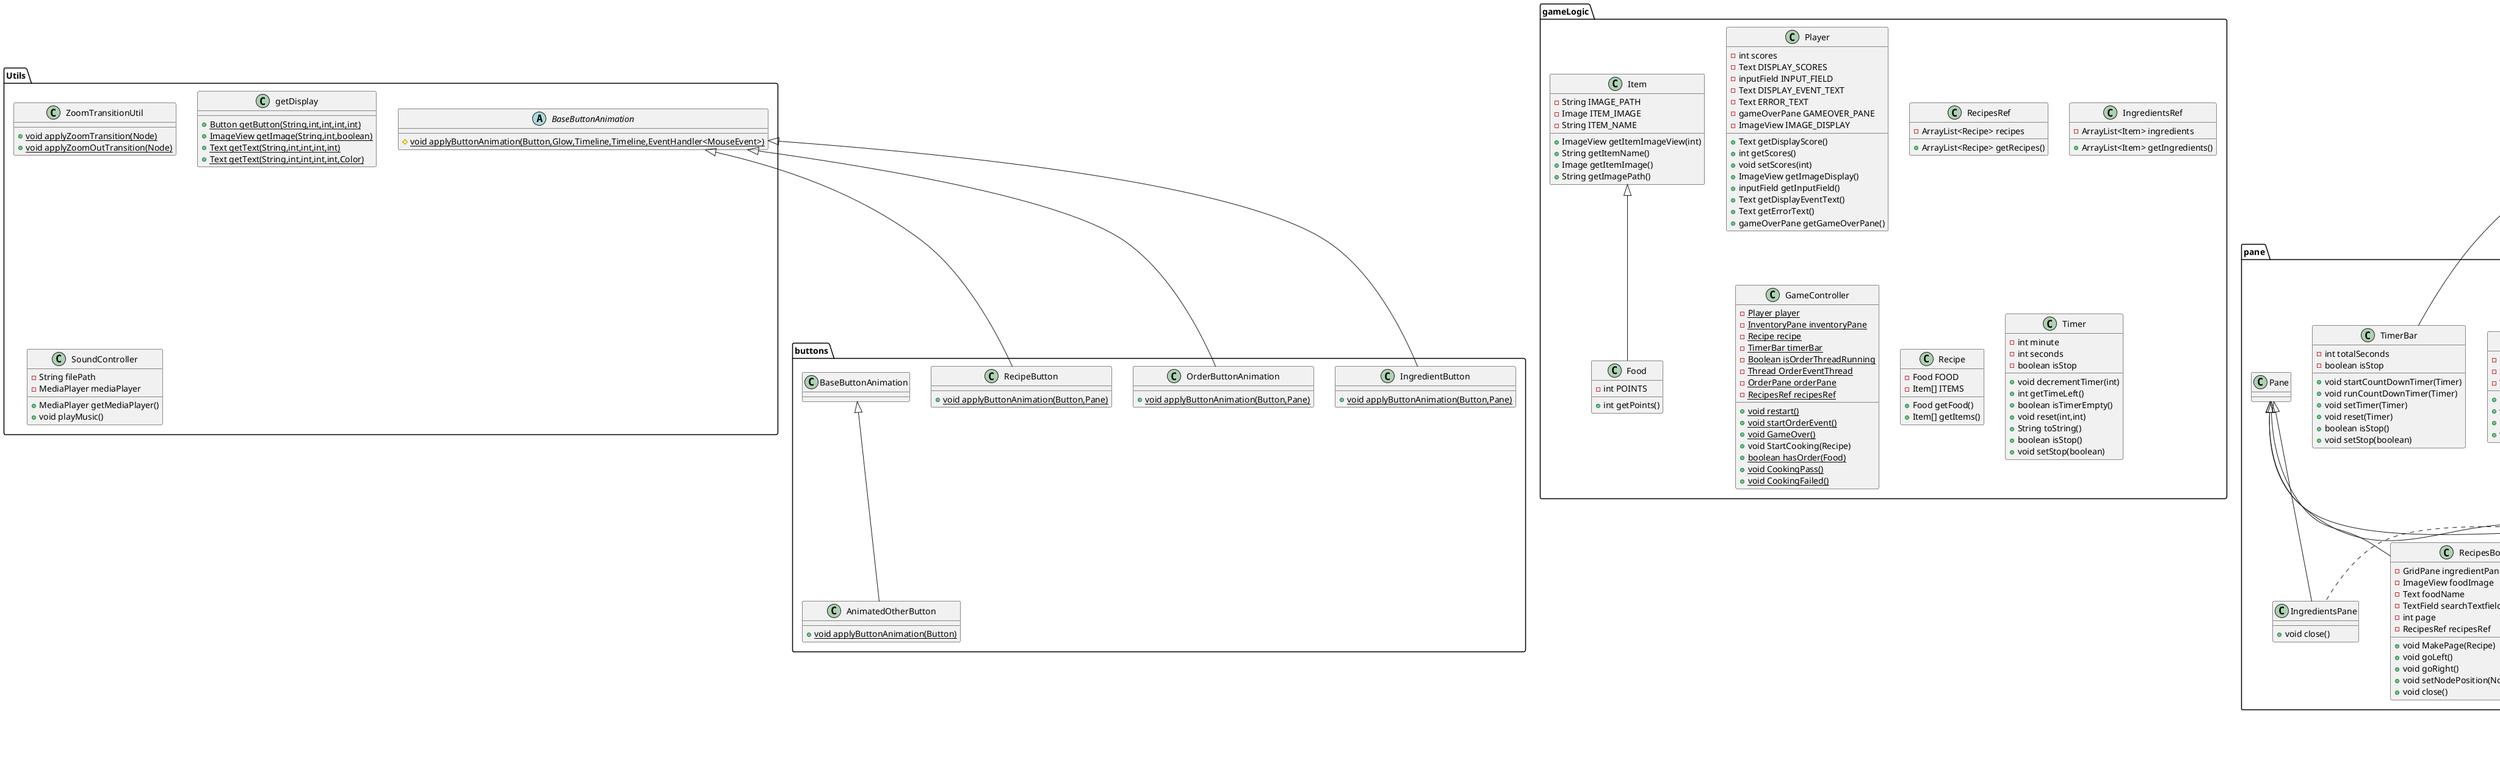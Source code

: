 @startuml
class pane.OrderPane {
- VBox ORDER_VBOX
+ void countdown(int,Text,Pane)
+ void setText(String,Text)
+ void orderGone(Pane)
+ void OrderIn(Food,int)
+ void addNoOrderPic()
+ void close()
}
class pane.InventoryPane {
- Item[] items
- int itemAmount
- int nextBlankSlot
- Player PLAYER
+ int getNextBlankSlot()
+ void Itemin(Item)
+ void ItemOut(String)
+ void ItemOut(int)
+ Item[] getItems()
}
class Utils.ZoomTransitionUtil {
+ {static} void applyZoomTransition(Node)
+ {static} void applyZoomOutTransition(Node)
}
class pane.GamePage {
- {static} Pane root
- {static} inputField inputField
- {static} IngredientsPane ingredientsPane
- {static} OrderPane orderPane
- {static} RecipesBookPane recipesBookPane
- {static} TimerBar timerBarPane
- {static} InventoryPane inventoryPane
- {static} PinningPane pinningPane
- {static} PlayerIdleAnimation playerIdleAnimation
+ {static} Parent getRoot()
+ {static} inputField getInputField()
+ {static} IngredientsPane getIngredientsPane()
+ {static} OrderPane getOrderPane()
+ {static} RecipesBookPane getRecipesBookPane()
+ {static} PinningPane getPinningPane()
+ {static} PlayerIdleAnimation getPlayerAnimation()
+ void setPos(double,double,Node)
+ void centerText(Node,double)
}
class Animation.PlayerIdleAnimation {
- ImageView playerImageView
- Image playerImage1
- Image playerImage2
- Image happyImage1
- Image happyImage2
- Image sadImage1
- Image sadImage2
- Timeline idleAnimationTimeline
- Timeline happyAnimationTimeline
- Timeline sadAnimationTimeline
+ ImageView getPlayerImageView()
+ void playAnimation()
+ void playHappyAnimation()
+ void playSadAnimation()
}
class Utils.getDisplay {
+ {static} Button getButton(String,int,int,int,int)
+ {static} ImageView getImage(String,int,boolean)
+ {static} Text getText(String,int,int,int,int)
+ {static} Text getText(String,int,int,int,int,Color)
}
class pane.IngredientsPane {
+ void close()
}
class Animation.CookingFinishAnimation {
- ImageView imageView
- double initialX
- double initialY
+ void playAnimation()
}
class gameLogic.Player {
- int scores
- Text DISPLAY_SCORES
- inputField INPUT_FIELD
- Text DISPLAY_EVENT_TEXT
- Text ERROR_TEXT
- gameOverPane GAMEOVER_PANE
- ImageView IMAGE_DISPLAY
+ Text getDisplayScore()
+ int getScores()
+ void setScores(int)
+ ImageView getImageDisplay()
+ inputField getInputField()
+ Text getDisplayEventText()
+ Text getErrorText()
+ gameOverPane getGameOverPane()
}
class pane.inputField {
- boolean Eventing
- String expectedString
- Timeline animationTimeline
+ String getExpectedString()
+ void setExpectedString(String)
+ boolean isEventing()
+ void setEventing(boolean)
}
class application.Main {
- {static} Font FONT
- VBox menuBox
- int currentItem
- GamePage gamePage
- Scene mainScene
- SoundController backgroundMusic
- Parent createContent()
- MenuItem getMenuItem(int)
+ void start(Stage)
+ {static} void main(String[])
}
class application.Main$MenuItem {
- Star star1
- Star star2
- Text text
- Runnable script
+ void setActive(boolean)
+ void setOnActivate(Runnable)
+ void activate()
}
class application.Main$MenuItem$Star {
}
class gameLogic.RecipesRef {
- ArrayList<Recipe> recipes
+ ArrayList<Recipe> getRecipes()
}
class gameLogic.IngredientsRef {
- ArrayList<Item> ingredients
+ ArrayList<Item> getIngredients()
}
class buttons.AnimatedOtherButton {
+ {static} void applyButtonAnimation(Button)
}
interface pane.CloseAble {
+ void close()
}
class pane.RecipesBookPane {
- GridPane ingredientPane
- ImageView foodImage
- Text foodName
- TextField searchTextfield
- int page
- RecipesRef recipesRef
+ void MakePage(Recipe)
+ void goLeft()
+ void goRight()
+ void setNodePosition(Node,double,double)
+ void close()
}
abstract class Animation.PlayerAnimation {
# ImageView playerImageView
+ {abstract}void playAnimation()
}
class gameLogic.GameController {
- {static} Player player
- {static} InventoryPane inventoryPane
- {static} Recipe recipe
- {static} TimerBar timerBar
- {static} Boolean isOrderThreadRunning
- {static} Thread OrderEventThread
- {static} OrderPane orderPane
- {static} RecipesRef recipesRef
+ {static} void restart()
+ {static} void startOrderEvent()
+ {static} void GameOver()
+ void StartCooking(Recipe)
+ {static} boolean hasOrder(Food)
+ {static} void CookingPass()
+ {static} void CookingFailed()
}
class pane.PinningPane {
- Text FoodName
- VBox itemListPane
+ void setRecipeList(Recipe)
+ void close()
}
class pane.TimerBar {
- int totalSeconds
- boolean isStop
+ void startCountDownTimer(Timer)
+ void runCountDownTimer(Timer)
+ void setTimer(Timer)
+ void reset(Timer)
+ boolean isStop()
+ void setStop(boolean)
}
class pane.OneOrderPane {
- Food FOOD
- Text TIMER
- Button SENDING_BUTTON
+ Food getFood()
+ Text getTimer()
+ Button getSendingbutton()
}
class gameLogic.Item {
- String IMAGE_PATH
- Image ITEM_IMAGE
- String ITEM_NAME
+ ImageView getItemImageView(int)
+ String getItemName()
+ Image getItemImage()
+ String getImagePath()
}
class gameLogic.Recipe {
- Food FOOD
- Item[] ITEMS
+ Food getFood()
+ Item[] getItems()
}
class buttons.RecipeButton {
+ {static} void applyButtonAnimation(Button,Pane)
}
abstract class Utils.BaseButtonAnimation {
# {static} void applyButtonAnimation(Button,Glow,Timeline,Timeline,EventHandler<MouseEvent>)
}
class pane.gameOverPane {
- Text SCORE_TEXT
+ void setScore(int)
}
class Utils.SoundController {
- String filePath
- MediaPlayer mediaPlayer
+ MediaPlayer getMediaPlayer()
+ void playMusic()
}
class gameLogic.Food {
- int POINTS
+ int getPoints()
}
class gameLogic.Timer {
- int minute
- int seconds
- boolean isStop
+ void decrementTimer(int)
+ int getTimeLeft()
+ boolean isTimerEmpty()
+ void reset(int,int)
+ String toString()
+ boolean isStop()
+ void setStop(boolean)
}
class buttons.IngredientButton {
+ {static} void applyButtonAnimation(Button,Pane)
}
class buttons.OrderButtonAnimation {
+ {static} void applyButtonAnimation(Button,Pane)
}


pane.CloseAble <|.. pane.OrderPane
pane.Pane <|-- pane.OrderPane
javafx.scene.layout.HBox <|-- pane.InventoryPane
Animation.PlayerAnimation <|-- Animation.PlayerIdleAnimation
pane.CloseAble <|.. pane.IngredientsPane
pane.Pane <|-- pane.IngredientsPane
Animation.PlayerAnimation <|-- Animation.CookingFinishAnimation
javafx.scene.control.TextField <|-- pane.inputField
javafx.application.Application <|-- application.Main
application.Main +.. application.Main$MenuItem
application.HBox <|-- application.Main$MenuItem
application.Main$MenuItem +.. application.Main$MenuItem$Star
application.Parent <|-- application.Main$MenuItem$Star
buttons.BaseButtonAnimation <|-- buttons.AnimatedOtherButton
pane.CloseAble <|.. pane.RecipesBookPane
pane.Pane <|-- pane.RecipesBookPane
pane.CloseAble <|.. pane.PinningPane
pane.Pane <|-- pane.PinningPane
javafx.scene.control.ProgressBar <|-- pane.TimerBar
javafx.scene.layout.Pane <|-- pane.OneOrderPane
Utils.BaseButtonAnimation <|-- buttons.RecipeButton
javafx.scene.layout.Pane <|-- pane.gameOverPane
gameLogic.Item <|-- gameLogic.Food
Utils.BaseButtonAnimation <|-- buttons.IngredientButton
Utils.BaseButtonAnimation <|-- buttons.OrderButtonAnimation
@enduml